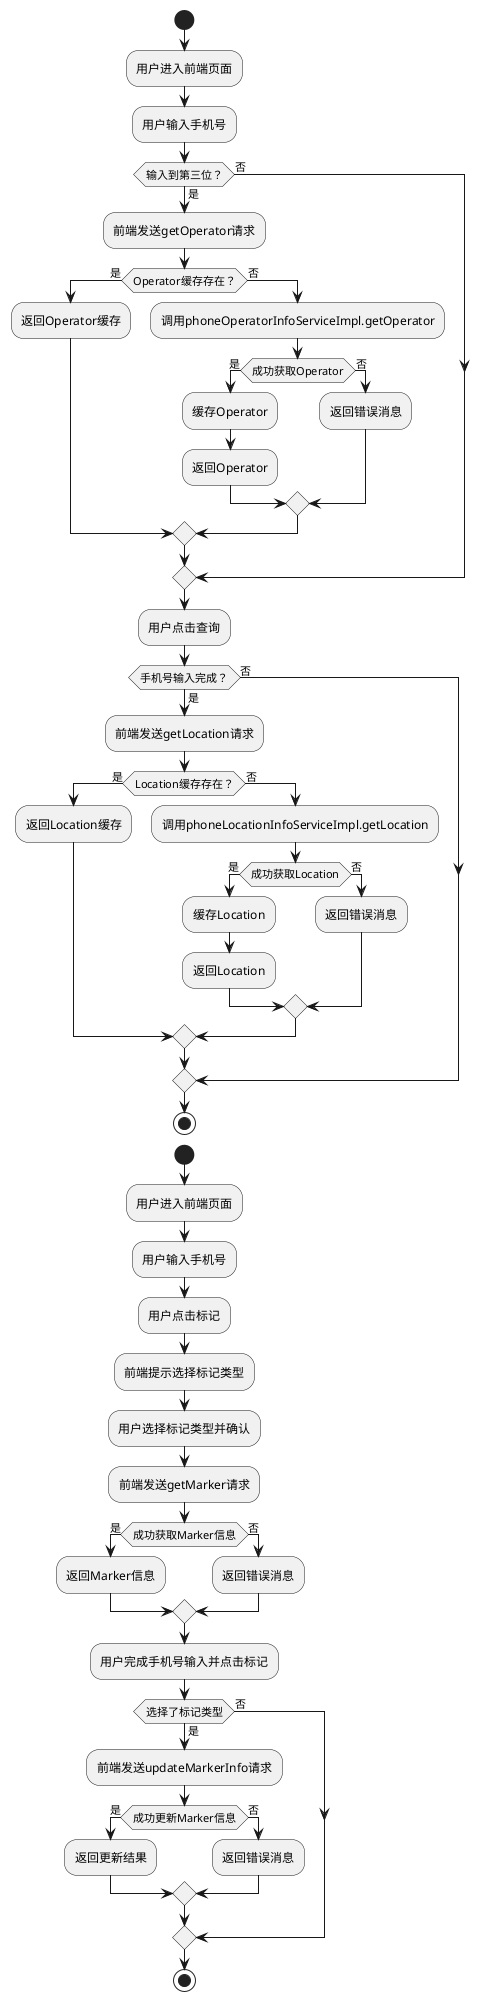 @startuml
start
:用户进入前端页面;
:用户输入手机号;
if (输入到第三位？) then (是)
  :前端发送getOperator请求;
  if (Operator缓存存在？) then (是)
    :返回Operator缓存;
  else (否)
    :调用phoneOperatorInfoServiceImpl.getOperator;
    if (成功获取Operator) then (是)
      :缓存Operator;
      :返回Operator;
    else (否)
      :返回错误消息;
    endif
  endif
else (否)
endif
:用户点击查询;
if (手机号输入完成？) then (是)
  :前端发送getLocation请求;
  if (Location缓存存在？) then (是)
    :返回Location缓存;
  else (否)
    :调用phoneLocationInfoServiceImpl.getLocation;
    if (成功获取Location) then (是)
      :缓存Location;
      :返回Location;
    else (否)
      :返回错误消息;
    endif
  endif
else (否)
endif
stop

start
:用户进入前端页面;
:用户输入手机号;
:用户点击标记;
:前端提示选择标记类型;
:用户选择标记类型并确认;
:前端发送getMarker请求;
if (成功获取Marker信息) then (是)
  :返回Marker信息;
else (否)
  :返回错误消息;
endif
:用户完成手机号输入并点击标记;
if (选择了标记类型) then (是)
  :前端发送updateMarkerInfo请求;
  if (成功更新Marker信息) then (是)
    :返回更新结果;
  else (否)
    :返回错误消息;
  endif
else (否)
endif
stop
@enduml
